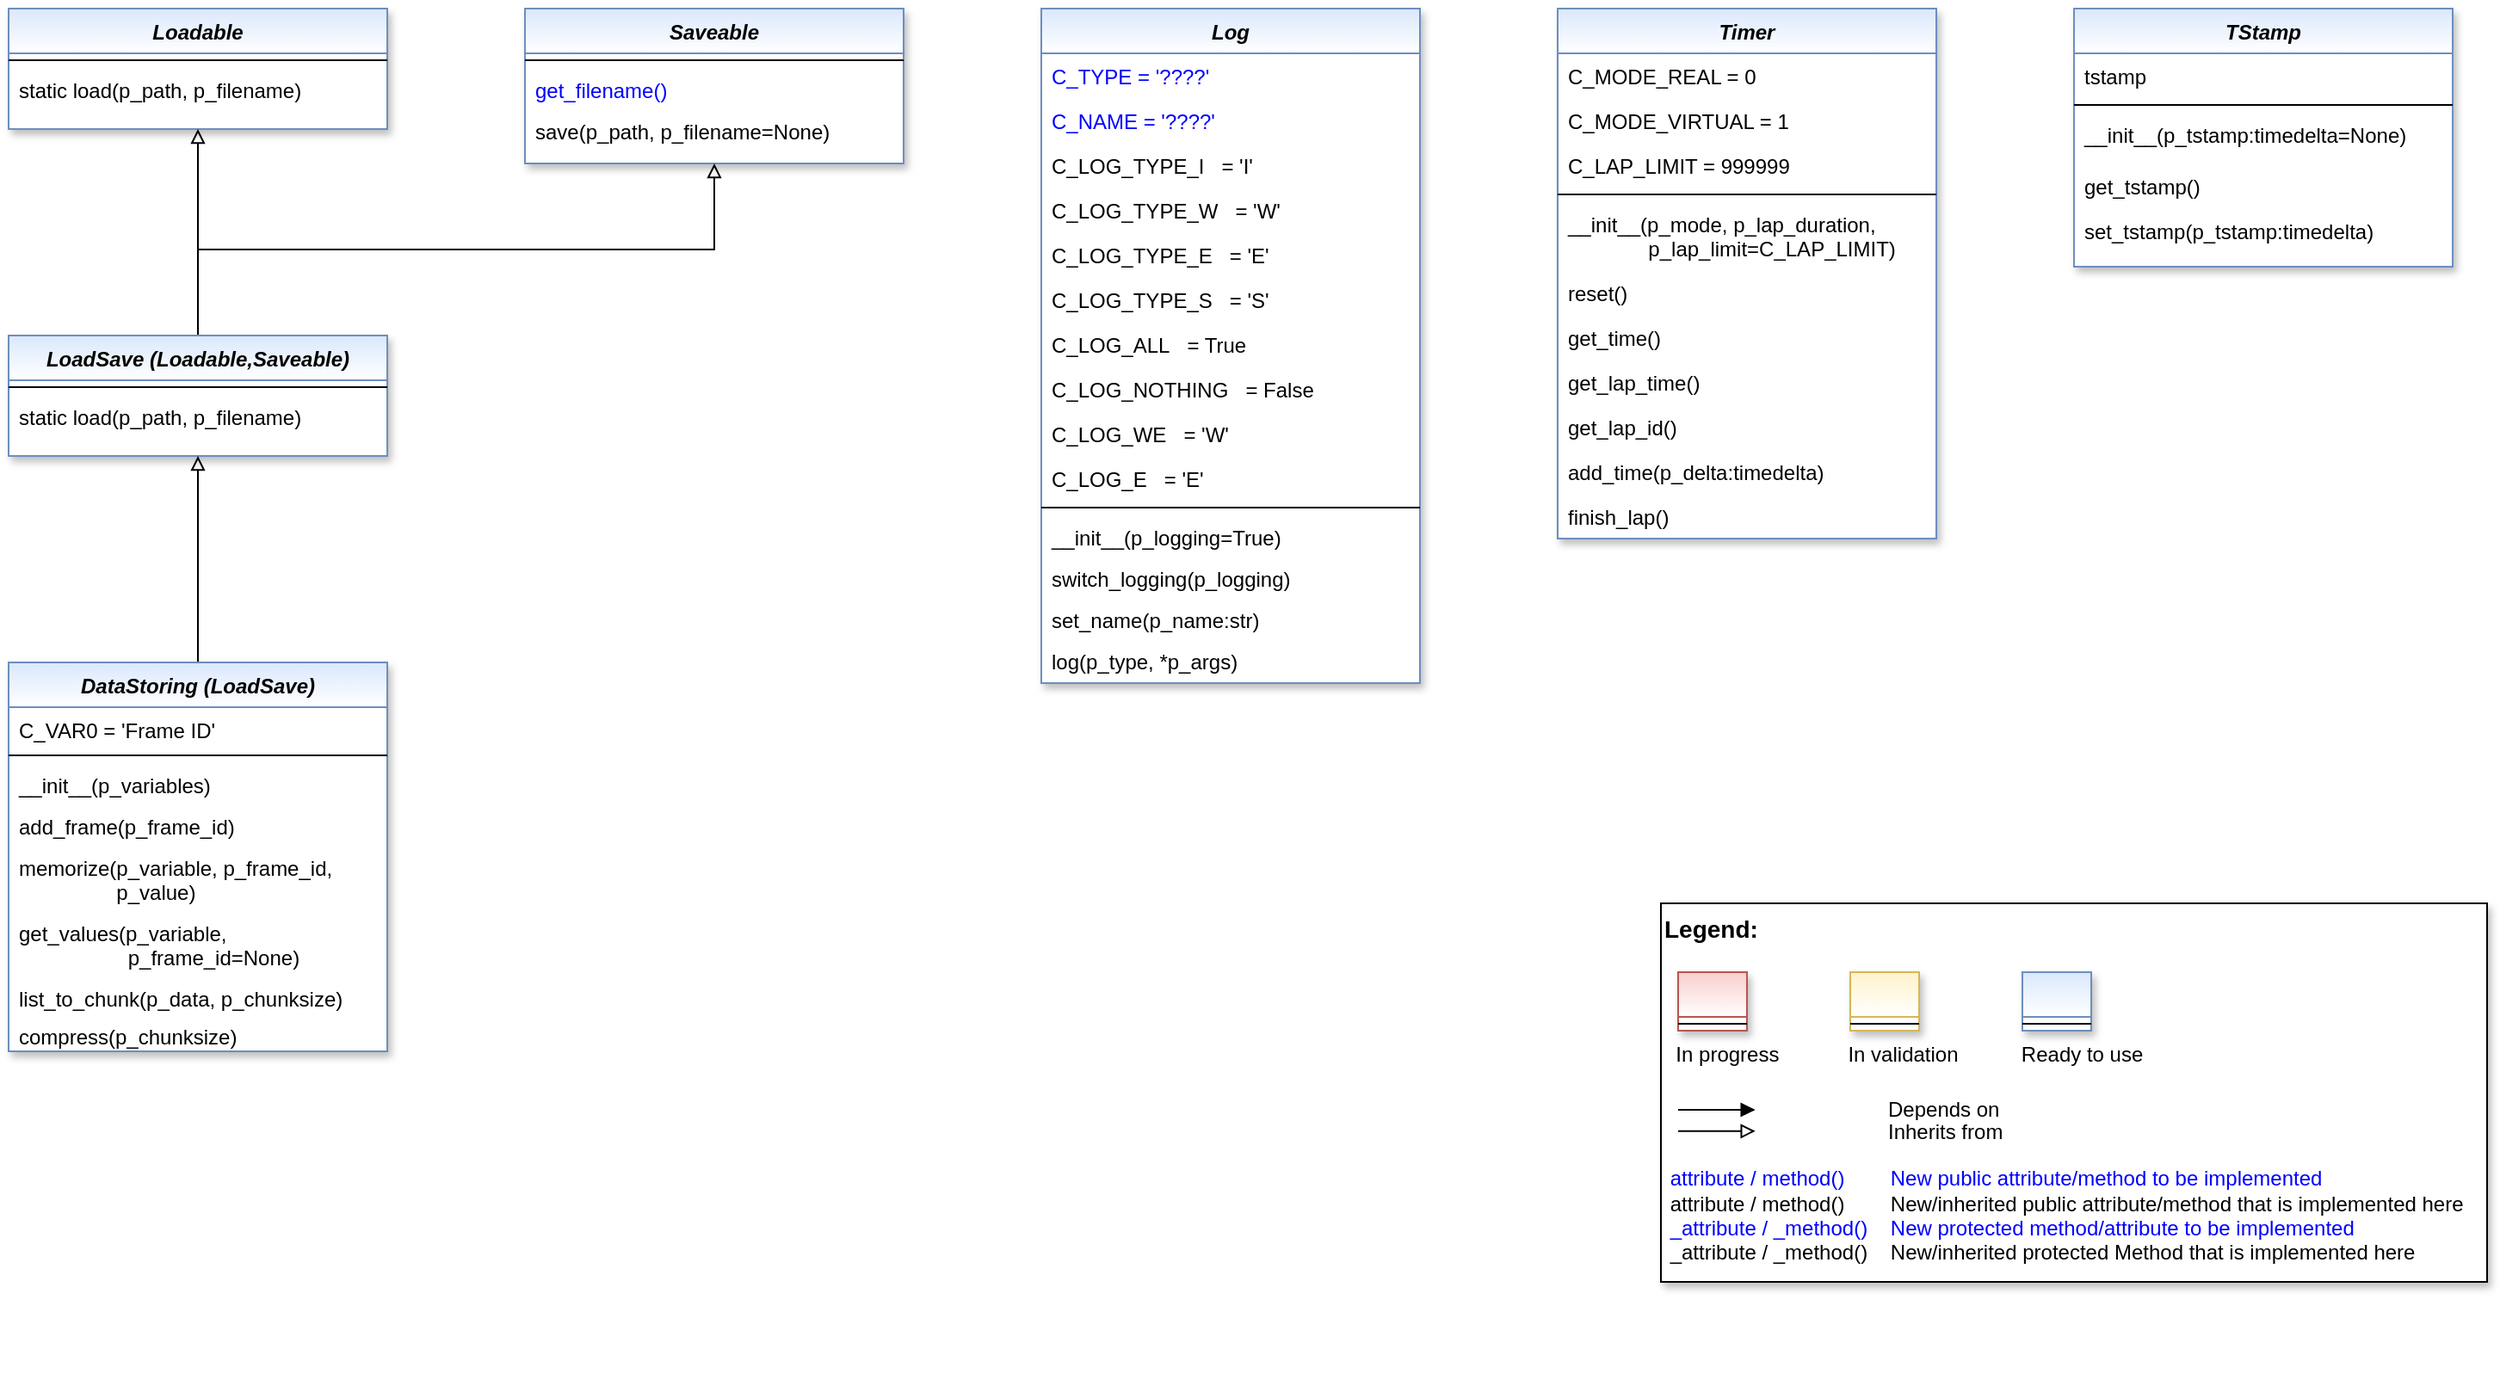 <mxfile version="19.0.3" type="device"><diagram id="C5RBs43oDa-KdzZeNtuy" name="Page-1"><mxGraphModel dx="1102" dy="857" grid="1" gridSize="10" guides="1" tooltips="1" connect="1" arrows="1" fold="1" page="1" pageScale="1" pageWidth="2336" pageHeight="1654" background="none" math="0" shadow="0"><root><mxCell id="WIyWlLk6GJQsqaUBKTNV-0"/><mxCell id="WIyWlLk6GJQsqaUBKTNV-1" parent="WIyWlLk6GJQsqaUBKTNV-0"/><mxCell id="bgMfdcs62GZ-gJ5sxorQ-0" value="Timer" style="swimlane;fontStyle=3;align=center;verticalAlign=top;childLayout=stackLayout;horizontal=1;startSize=26;horizontalStack=0;resizeParent=1;resizeLast=0;collapsible=1;marginBottom=0;rounded=0;shadow=1;strokeWidth=1;fillColor=#dae8fc;strokeColor=#6c8ebf;gradientColor=#FFFFFF;swimlaneFillColor=#FFFFFF;" parent="WIyWlLk6GJQsqaUBKTNV-1" vertex="1"><mxGeometry x="980" y="80" width="220" height="308" as="geometry"><mxRectangle x="230" y="140" width="160" height="26" as="alternateBounds"/></mxGeometry></mxCell><mxCell id="bgMfdcs62GZ-gJ5sxorQ-1" value="C_MODE_REAL = 0" style="text;align=left;verticalAlign=top;spacingLeft=4;spacingRight=4;overflow=hidden;rotatable=0;points=[[0,0.5],[1,0.5]];portConstraint=eastwest;" parent="bgMfdcs62GZ-gJ5sxorQ-0" vertex="1"><mxGeometry y="26" width="220" height="26" as="geometry"/></mxCell><mxCell id="a7D3vBZzGCBZv9gorVLi-0" value="C_MODE_VIRTUAL = 1" style="text;align=left;verticalAlign=top;spacingLeft=4;spacingRight=4;overflow=hidden;rotatable=0;points=[[0,0.5],[1,0.5]];portConstraint=eastwest;" parent="bgMfdcs62GZ-gJ5sxorQ-0" vertex="1"><mxGeometry y="52" width="220" height="26" as="geometry"/></mxCell><mxCell id="a7D3vBZzGCBZv9gorVLi-1" value="C_LAP_LIMIT = 999999" style="text;align=left;verticalAlign=top;spacingLeft=4;spacingRight=4;overflow=hidden;rotatable=0;points=[[0,0.5],[1,0.5]];portConstraint=eastwest;" parent="bgMfdcs62GZ-gJ5sxorQ-0" vertex="1"><mxGeometry y="78" width="220" height="26" as="geometry"/></mxCell><mxCell id="bgMfdcs62GZ-gJ5sxorQ-2" value="" style="line;html=1;strokeWidth=1;align=left;verticalAlign=middle;spacingTop=-1;spacingLeft=3;spacingRight=3;rotatable=0;labelPosition=right;points=[];portConstraint=eastwest;" parent="bgMfdcs62GZ-gJ5sxorQ-0" vertex="1"><mxGeometry y="104" width="220" height="8" as="geometry"/></mxCell><mxCell id="bgMfdcs62GZ-gJ5sxorQ-3" value="__init__(p_mode, p_lap_duration,&#10;              p_lap_limit=C_LAP_LIMIT)" style="text;align=left;verticalAlign=top;spacingLeft=4;spacingRight=4;overflow=hidden;rotatable=0;points=[[0,0.5],[1,0.5]];portConstraint=eastwest;" parent="bgMfdcs62GZ-gJ5sxorQ-0" vertex="1"><mxGeometry y="112" width="220" height="40" as="geometry"/></mxCell><mxCell id="a7D3vBZzGCBZv9gorVLi-2" value="reset()" style="text;align=left;verticalAlign=top;spacingLeft=4;spacingRight=4;overflow=hidden;rotatable=0;points=[[0,0.5],[1,0.5]];portConstraint=eastwest;" parent="bgMfdcs62GZ-gJ5sxorQ-0" vertex="1"><mxGeometry y="152" width="220" height="26" as="geometry"/></mxCell><mxCell id="a7D3vBZzGCBZv9gorVLi-3" value="get_time()" style="text;align=left;verticalAlign=top;spacingLeft=4;spacingRight=4;overflow=hidden;rotatable=0;points=[[0,0.5],[1,0.5]];portConstraint=eastwest;" parent="bgMfdcs62GZ-gJ5sxorQ-0" vertex="1"><mxGeometry y="178" width="220" height="26" as="geometry"/></mxCell><mxCell id="PuHn4NUrcOmfV9xxtkw8-0" value="get_lap_time()" style="text;align=left;verticalAlign=top;spacingLeft=4;spacingRight=4;overflow=hidden;rotatable=0;points=[[0,0.5],[1,0.5]];portConstraint=eastwest;" parent="bgMfdcs62GZ-gJ5sxorQ-0" vertex="1"><mxGeometry y="204" width="220" height="26" as="geometry"/></mxCell><mxCell id="PuHn4NUrcOmfV9xxtkw8-1" value="get_lap_id()" style="text;align=left;verticalAlign=top;spacingLeft=4;spacingRight=4;overflow=hidden;rotatable=0;points=[[0,0.5],[1,0.5]];portConstraint=eastwest;" parent="bgMfdcs62GZ-gJ5sxorQ-0" vertex="1"><mxGeometry y="230" width="220" height="26" as="geometry"/></mxCell><mxCell id="TGkLLcsEz0-7tvpFlWuC-0" value="add_time(p_delta:timedelta)" style="text;align=left;verticalAlign=top;spacingLeft=4;spacingRight=4;overflow=hidden;rotatable=0;points=[[0,0.5],[1,0.5]];portConstraint=eastwest;" parent="bgMfdcs62GZ-gJ5sxorQ-0" vertex="1"><mxGeometry y="256" width="220" height="26" as="geometry"/></mxCell><mxCell id="PuHn4NUrcOmfV9xxtkw8-2" value="finish_lap()" style="text;align=left;verticalAlign=top;spacingLeft=4;spacingRight=4;overflow=hidden;rotatable=0;points=[[0,0.5],[1,0.5]];portConstraint=eastwest;" parent="bgMfdcs62GZ-gJ5sxorQ-0" vertex="1"><mxGeometry y="282" width="220" height="26" as="geometry"/></mxCell><mxCell id="wOOyNorhm0IPKL5RJFF_-0" value="Log" style="swimlane;fontStyle=3;align=center;verticalAlign=top;childLayout=stackLayout;horizontal=1;startSize=26;horizontalStack=0;resizeParent=1;resizeLast=0;collapsible=1;marginBottom=0;rounded=0;shadow=1;strokeWidth=1;fillColor=#dae8fc;strokeColor=#6c8ebf;gradientColor=#FFFFFF;swimlaneFillColor=#FFFFFF;" parent="WIyWlLk6GJQsqaUBKTNV-1" vertex="1"><mxGeometry x="680" y="80" width="220" height="392" as="geometry"><mxRectangle x="230" y="140" width="160" height="26" as="alternateBounds"/></mxGeometry></mxCell><mxCell id="wOOyNorhm0IPKL5RJFF_-1" value="C_TYPE = '????'&#10;" style="text;align=left;verticalAlign=top;spacingLeft=4;spacingRight=4;overflow=hidden;rotatable=0;points=[[0,0.5],[1,0.5]];portConstraint=eastwest;fontColor=#0000FF;" parent="wOOyNorhm0IPKL5RJFF_-0" vertex="1"><mxGeometry y="26" width="220" height="26" as="geometry"/></mxCell><mxCell id="wOOyNorhm0IPKL5RJFF_-4" value="C_NAME = '????'&#10;" style="text;align=left;verticalAlign=top;spacingLeft=4;spacingRight=4;overflow=hidden;rotatable=0;points=[[0,0.5],[1,0.5]];portConstraint=eastwest;fontColor=#0000FF;" parent="wOOyNorhm0IPKL5RJFF_-0" vertex="1"><mxGeometry y="52" width="220" height="26" as="geometry"/></mxCell><mxCell id="Sitd4XUR5ouGdiu0kk2x-0" value="C_LOG_TYPE_I   = 'I'" style="text;align=left;verticalAlign=top;spacingLeft=4;spacingRight=4;overflow=hidden;rotatable=0;points=[[0,0.5],[1,0.5]];portConstraint=eastwest;fontColor=default;" parent="wOOyNorhm0IPKL5RJFF_-0" vertex="1"><mxGeometry y="78" width="220" height="26" as="geometry"/></mxCell><mxCell id="Sitd4XUR5ouGdiu0kk2x-1" value="C_LOG_TYPE_W   = 'W'" style="text;align=left;verticalAlign=top;spacingLeft=4;spacingRight=4;overflow=hidden;rotatable=0;points=[[0,0.5],[1,0.5]];portConstraint=eastwest;fontColor=default;" parent="wOOyNorhm0IPKL5RJFF_-0" vertex="1"><mxGeometry y="104" width="220" height="26" as="geometry"/></mxCell><mxCell id="Sitd4XUR5ouGdiu0kk2x-2" value="C_LOG_TYPE_E   = 'E'" style="text;align=left;verticalAlign=top;spacingLeft=4;spacingRight=4;overflow=hidden;rotatable=0;points=[[0,0.5],[1,0.5]];portConstraint=eastwest;fontColor=default;" parent="wOOyNorhm0IPKL5RJFF_-0" vertex="1"><mxGeometry y="130" width="220" height="26" as="geometry"/></mxCell><mxCell id="Sitd4XUR5ouGdiu0kk2x-3" value="C_LOG_TYPE_S   = 'S'" style="text;align=left;verticalAlign=top;spacingLeft=4;spacingRight=4;overflow=hidden;rotatable=0;points=[[0,0.5],[1,0.5]];portConstraint=eastwest;fontColor=default;" parent="wOOyNorhm0IPKL5RJFF_-0" vertex="1"><mxGeometry y="156" width="220" height="26" as="geometry"/></mxCell><mxCell id="Sitd4XUR5ouGdiu0kk2x-4" value="C_LOG_ALL   = True" style="text;align=left;verticalAlign=top;spacingLeft=4;spacingRight=4;overflow=hidden;rotatable=0;points=[[0,0.5],[1,0.5]];portConstraint=eastwest;fontColor=default;" parent="wOOyNorhm0IPKL5RJFF_-0" vertex="1"><mxGeometry y="182" width="220" height="26" as="geometry"/></mxCell><mxCell id="Sitd4XUR5ouGdiu0kk2x-5" value="C_LOG_NOTHING   = False" style="text;align=left;verticalAlign=top;spacingLeft=4;spacingRight=4;overflow=hidden;rotatable=0;points=[[0,0.5],[1,0.5]];portConstraint=eastwest;fontColor=default;" parent="wOOyNorhm0IPKL5RJFF_-0" vertex="1"><mxGeometry y="208" width="220" height="26" as="geometry"/></mxCell><mxCell id="Sitd4XUR5ouGdiu0kk2x-6" value="C_LOG_WE   = 'W'" style="text;align=left;verticalAlign=top;spacingLeft=4;spacingRight=4;overflow=hidden;rotatable=0;points=[[0,0.5],[1,0.5]];portConstraint=eastwest;fontColor=default;" parent="wOOyNorhm0IPKL5RJFF_-0" vertex="1"><mxGeometry y="234" width="220" height="26" as="geometry"/></mxCell><mxCell id="Sitd4XUR5ouGdiu0kk2x-7" value="C_LOG_E   = 'E'" style="text;align=left;verticalAlign=top;spacingLeft=4;spacingRight=4;overflow=hidden;rotatable=0;points=[[0,0.5],[1,0.5]];portConstraint=eastwest;fontColor=default;" parent="wOOyNorhm0IPKL5RJFF_-0" vertex="1"><mxGeometry y="260" width="220" height="26" as="geometry"/></mxCell><mxCell id="wOOyNorhm0IPKL5RJFF_-2" value="" style="line;html=1;strokeWidth=1;align=left;verticalAlign=middle;spacingTop=-1;spacingLeft=3;spacingRight=3;rotatable=0;labelPosition=right;points=[];portConstraint=eastwest;" parent="wOOyNorhm0IPKL5RJFF_-0" vertex="1"><mxGeometry y="286" width="220" height="8" as="geometry"/></mxCell><mxCell id="wOOyNorhm0IPKL5RJFF_-3" value="__init__(p_logging=True)" style="text;align=left;verticalAlign=top;spacingLeft=4;spacingRight=4;overflow=hidden;rotatable=0;points=[[0,0.5],[1,0.5]];portConstraint=eastwest;" parent="wOOyNorhm0IPKL5RJFF_-0" vertex="1"><mxGeometry y="294" width="220" height="24" as="geometry"/></mxCell><mxCell id="wOOyNorhm0IPKL5RJFF_-5" value="switch_logging(p_logging)" style="text;align=left;verticalAlign=top;spacingLeft=4;spacingRight=4;overflow=hidden;rotatable=0;points=[[0,0.5],[1,0.5]];portConstraint=eastwest;" parent="wOOyNorhm0IPKL5RJFF_-0" vertex="1"><mxGeometry y="318" width="220" height="24" as="geometry"/></mxCell><mxCell id="5YyYM9NK3f8UlfanujHQ-0" value="set_name(p_name:str)" style="text;align=left;verticalAlign=top;spacingLeft=4;spacingRight=4;overflow=hidden;rotatable=0;points=[[0,0.5],[1,0.5]];portConstraint=eastwest;" parent="wOOyNorhm0IPKL5RJFF_-0" vertex="1"><mxGeometry y="342" width="220" height="24" as="geometry"/></mxCell><mxCell id="wOOyNorhm0IPKL5RJFF_-7" value="log(p_type, *p_args)" style="text;align=left;verticalAlign=top;spacingLeft=4;spacingRight=4;overflow=hidden;rotatable=0;points=[[0,0.5],[1,0.5]];portConstraint=eastwest;" parent="wOOyNorhm0IPKL5RJFF_-0" vertex="1"><mxGeometry y="366" width="220" height="26" as="geometry"/></mxCell><mxCell id="wOOyNorhm0IPKL5RJFF_-8" value="Saveable" style="swimlane;fontStyle=3;align=center;verticalAlign=top;childLayout=stackLayout;horizontal=1;startSize=26;horizontalStack=0;resizeParent=1;resizeLast=0;collapsible=1;marginBottom=0;rounded=0;shadow=1;strokeWidth=1;fillColor=#dae8fc;strokeColor=#6c8ebf;gradientColor=#FFFFFF;swimlaneFillColor=#FFFFFF;" parent="WIyWlLk6GJQsqaUBKTNV-1" vertex="1"><mxGeometry x="380" y="80" width="220" height="90" as="geometry"><mxRectangle x="230" y="140" width="160" height="26" as="alternateBounds"/></mxGeometry></mxCell><mxCell id="wOOyNorhm0IPKL5RJFF_-11" value="" style="line;html=1;strokeWidth=1;align=left;verticalAlign=middle;spacingTop=-1;spacingLeft=3;spacingRight=3;rotatable=0;labelPosition=right;points=[];portConstraint=eastwest;" parent="wOOyNorhm0IPKL5RJFF_-8" vertex="1"><mxGeometry y="26" width="220" height="8" as="geometry"/></mxCell><mxCell id="wOOyNorhm0IPKL5RJFF_-13" value="get_filename()" style="text;align=left;verticalAlign=top;spacingLeft=4;spacingRight=4;overflow=hidden;rotatable=0;points=[[0,0.5],[1,0.5]];portConstraint=eastwest;fontColor=#0000FF;" parent="wOOyNorhm0IPKL5RJFF_-8" vertex="1"><mxGeometry y="34" width="220" height="24" as="geometry"/></mxCell><mxCell id="wOOyNorhm0IPKL5RJFF_-15" value="save(p_path, p_filename=None)" style="text;align=left;verticalAlign=top;spacingLeft=4;spacingRight=4;overflow=hidden;rotatable=0;points=[[0,0.5],[1,0.5]];portConstraint=eastwest;" parent="wOOyNorhm0IPKL5RJFF_-8" vertex="1"><mxGeometry y="58" width="220" height="24" as="geometry"/></mxCell><mxCell id="huwpeFCsxoTQQdfWVsrF-0" value="TStamp" style="swimlane;fontStyle=3;align=center;verticalAlign=top;childLayout=stackLayout;horizontal=1;startSize=26;horizontalStack=0;resizeParent=1;resizeLast=0;collapsible=1;marginBottom=0;rounded=0;shadow=1;strokeWidth=1;fillColor=#dae8fc;strokeColor=#6c8ebf;gradientColor=#FFFFFF;swimlaneFillColor=#FFFFFF;" parent="WIyWlLk6GJQsqaUBKTNV-1" vertex="1"><mxGeometry x="1280" y="80" width="220" height="150" as="geometry"><mxRectangle x="230" y="140" width="160" height="26" as="alternateBounds"/></mxGeometry></mxCell><mxCell id="huwpeFCsxoTQQdfWVsrF-1" value="tstamp" style="text;align=left;verticalAlign=top;spacingLeft=4;spacingRight=4;overflow=hidden;rotatable=0;points=[[0,0.5],[1,0.5]];portConstraint=eastwest;" parent="huwpeFCsxoTQQdfWVsrF-0" vertex="1"><mxGeometry y="26" width="220" height="26" as="geometry"/></mxCell><mxCell id="huwpeFCsxoTQQdfWVsrF-4" value="" style="line;html=1;strokeWidth=1;align=left;verticalAlign=middle;spacingTop=-1;spacingLeft=3;spacingRight=3;rotatable=0;labelPosition=right;points=[];portConstraint=eastwest;" parent="huwpeFCsxoTQQdfWVsrF-0" vertex="1"><mxGeometry y="52" width="220" height="8" as="geometry"/></mxCell><mxCell id="huwpeFCsxoTQQdfWVsrF-5" value="__init__(p_tstamp:timedelta=None)" style="text;align=left;verticalAlign=top;spacingLeft=4;spacingRight=4;overflow=hidden;rotatable=0;points=[[0,0.5],[1,0.5]];portConstraint=eastwest;" parent="huwpeFCsxoTQQdfWVsrF-0" vertex="1"><mxGeometry y="60" width="220" height="30" as="geometry"/></mxCell><mxCell id="huwpeFCsxoTQQdfWVsrF-6" value="get_tstamp()" style="text;align=left;verticalAlign=top;spacingLeft=4;spacingRight=4;overflow=hidden;rotatable=0;points=[[0,0.5],[1,0.5]];portConstraint=eastwest;" parent="huwpeFCsxoTQQdfWVsrF-0" vertex="1"><mxGeometry y="90" width="220" height="26" as="geometry"/></mxCell><mxCell id="huwpeFCsxoTQQdfWVsrF-7" value="set_tstamp(p_tstamp:timedelta)" style="text;align=left;verticalAlign=top;spacingLeft=4;spacingRight=4;overflow=hidden;rotatable=0;points=[[0,0.5],[1,0.5]];portConstraint=eastwest;" parent="huwpeFCsxoTQQdfWVsrF-0" vertex="1"><mxGeometry y="116" width="220" height="26" as="geometry"/></mxCell><mxCell id="ZXzUqIAL4igxPkpYoOi9-0" value="Loadable" style="swimlane;fontStyle=3;align=center;verticalAlign=top;childLayout=stackLayout;horizontal=1;startSize=26;horizontalStack=0;resizeParent=1;resizeLast=0;collapsible=1;marginBottom=0;rounded=0;shadow=1;strokeWidth=1;fillColor=#dae8fc;strokeColor=#6c8ebf;gradientColor=#FFFFFF;swimlaneFillColor=#FFFFFF;" parent="WIyWlLk6GJQsqaUBKTNV-1" vertex="1"><mxGeometry x="80" y="80" width="220" height="70" as="geometry"><mxRectangle x="230" y="140" width="160" height="26" as="alternateBounds"/></mxGeometry></mxCell><mxCell id="ZXzUqIAL4igxPkpYoOi9-1" value="" style="line;html=1;strokeWidth=1;align=left;verticalAlign=middle;spacingTop=-1;spacingLeft=3;spacingRight=3;rotatable=0;labelPosition=right;points=[];portConstraint=eastwest;" parent="ZXzUqIAL4igxPkpYoOi9-0" vertex="1"><mxGeometry y="26" width="220" height="8" as="geometry"/></mxCell><mxCell id="ZXzUqIAL4igxPkpYoOi9-3" value="static load(p_path, p_filename)" style="text;align=left;verticalAlign=top;spacingLeft=4;spacingRight=4;overflow=hidden;rotatable=0;points=[[0,0.5],[1,0.5]];portConstraint=eastwest;" parent="ZXzUqIAL4igxPkpYoOi9-0" vertex="1"><mxGeometry y="34" width="220" height="24" as="geometry"/></mxCell><mxCell id="ZXzUqIAL4igxPkpYoOi9-8" style="edgeStyle=orthogonalEdgeStyle;rounded=0;orthogonalLoop=1;jettySize=auto;html=1;entryX=0.5;entryY=1;entryDx=0;entryDy=0;fontColor=#000000;endArrow=block;endFill=0;" parent="WIyWlLk6GJQsqaUBKTNV-1" source="ZXzUqIAL4igxPkpYoOi9-5" target="ZXzUqIAL4igxPkpYoOi9-0" edge="1"><mxGeometry relative="1" as="geometry"/></mxCell><mxCell id="ZXzUqIAL4igxPkpYoOi9-9" style="edgeStyle=orthogonalEdgeStyle;rounded=0;orthogonalLoop=1;jettySize=auto;html=1;entryX=0.5;entryY=1;entryDx=0;entryDy=0;fontColor=#000000;endArrow=block;endFill=0;exitX=0.5;exitY=0;exitDx=0;exitDy=0;" parent="WIyWlLk6GJQsqaUBKTNV-1" source="ZXzUqIAL4igxPkpYoOi9-5" target="wOOyNorhm0IPKL5RJFF_-8" edge="1"><mxGeometry relative="1" as="geometry"/></mxCell><mxCell id="ZXzUqIAL4igxPkpYoOi9-5" value="LoadSave (Loadable,Saveable)" style="swimlane;fontStyle=3;align=center;verticalAlign=top;childLayout=stackLayout;horizontal=1;startSize=26;horizontalStack=0;resizeParent=1;resizeLast=0;collapsible=1;marginBottom=0;rounded=0;shadow=1;strokeWidth=1;fillColor=#dae8fc;strokeColor=#6c8ebf;gradientColor=#FFFFFF;swimlaneFillColor=#FFFFFF;" parent="WIyWlLk6GJQsqaUBKTNV-1" vertex="1"><mxGeometry x="80" y="270" width="220" height="70" as="geometry"><mxRectangle x="230" y="140" width="160" height="26" as="alternateBounds"/></mxGeometry></mxCell><mxCell id="ZXzUqIAL4igxPkpYoOi9-6" value="" style="line;html=1;strokeWidth=1;align=left;verticalAlign=middle;spacingTop=-1;spacingLeft=3;spacingRight=3;rotatable=0;labelPosition=right;points=[];portConstraint=eastwest;" parent="ZXzUqIAL4igxPkpYoOi9-5" vertex="1"><mxGeometry y="26" width="220" height="8" as="geometry"/></mxCell><mxCell id="ZXzUqIAL4igxPkpYoOi9-7" value="static load(p_path, p_filename)" style="text;align=left;verticalAlign=top;spacingLeft=4;spacingRight=4;overflow=hidden;rotatable=0;points=[[0,0.5],[1,0.5]];portConstraint=eastwest;" parent="ZXzUqIAL4igxPkpYoOi9-5" vertex="1"><mxGeometry y="34" width="220" height="24" as="geometry"/></mxCell><mxCell id="ZXzUqIAL4igxPkpYoOi9-13" style="edgeStyle=orthogonalEdgeStyle;rounded=0;orthogonalLoop=1;jettySize=auto;html=1;entryX=0.5;entryY=1;entryDx=0;entryDy=0;fontColor=#000000;endArrow=block;endFill=0;" parent="WIyWlLk6GJQsqaUBKTNV-1" source="ZXzUqIAL4igxPkpYoOi9-10" target="ZXzUqIAL4igxPkpYoOi9-5" edge="1"><mxGeometry relative="1" as="geometry"/></mxCell><mxCell id="ZXzUqIAL4igxPkpYoOi9-10" value="DataStoring (LoadSave)" style="swimlane;fontStyle=3;align=center;verticalAlign=top;childLayout=stackLayout;horizontal=1;startSize=26;horizontalStack=0;resizeParent=1;resizeLast=0;collapsible=1;marginBottom=0;rounded=0;shadow=1;strokeWidth=1;fillColor=#dae8fc;strokeColor=#6c8ebf;gradientColor=#FFFFFF;swimlaneFillColor=#FFFFFF;" parent="WIyWlLk6GJQsqaUBKTNV-1" vertex="1"><mxGeometry x="80" y="460" width="220" height="226" as="geometry"><mxRectangle x="230" y="140" width="160" height="26" as="alternateBounds"/></mxGeometry></mxCell><mxCell id="o4xzLmoHe5UOwdrTp5sr-0" value="C_VAR0 = 'Frame ID'" style="text;align=left;verticalAlign=top;spacingLeft=4;spacingRight=4;overflow=hidden;rotatable=0;points=[[0,0.5],[1,0.5]];portConstraint=eastwest;" parent="ZXzUqIAL4igxPkpYoOi9-10" vertex="1"><mxGeometry y="26" width="220" height="24" as="geometry"/></mxCell><mxCell id="ZXzUqIAL4igxPkpYoOi9-11" value="" style="line;html=1;strokeWidth=1;align=left;verticalAlign=middle;spacingTop=-1;spacingLeft=3;spacingRight=3;rotatable=0;labelPosition=right;points=[];portConstraint=eastwest;" parent="ZXzUqIAL4igxPkpYoOi9-10" vertex="1"><mxGeometry y="50" width="220" height="8" as="geometry"/></mxCell><mxCell id="ZXzUqIAL4igxPkpYoOi9-12" value="__init__(p_variables)" style="text;align=left;verticalAlign=top;spacingLeft=4;spacingRight=4;overflow=hidden;rotatable=0;points=[[0,0.5],[1,0.5]];portConstraint=eastwest;" parent="ZXzUqIAL4igxPkpYoOi9-10" vertex="1"><mxGeometry y="58" width="220" height="24" as="geometry"/></mxCell><mxCell id="ZXzUqIAL4igxPkpYoOi9-14" value="add_frame(p_frame_id)" style="text;align=left;verticalAlign=top;spacingLeft=4;spacingRight=4;overflow=hidden;rotatable=0;points=[[0,0.5],[1,0.5]];portConstraint=eastwest;" parent="ZXzUqIAL4igxPkpYoOi9-10" vertex="1"><mxGeometry y="82" width="220" height="24" as="geometry"/></mxCell><mxCell id="ZXzUqIAL4igxPkpYoOi9-15" value="memorize(p_variable, p_frame_id,&#10;                 p_value) " style="text;align=left;verticalAlign=top;spacingLeft=4;spacingRight=4;overflow=hidden;rotatable=0;points=[[0,0.5],[1,0.5]];portConstraint=eastwest;" parent="ZXzUqIAL4igxPkpYoOi9-10" vertex="1"><mxGeometry y="106" width="220" height="38" as="geometry"/></mxCell><mxCell id="ZXzUqIAL4igxPkpYoOi9-16" value="get_values(p_variable, &#10;                   p_frame_id=None)" style="text;align=left;verticalAlign=top;spacingLeft=4;spacingRight=4;overflow=hidden;rotatable=0;points=[[0,0.5],[1,0.5]];portConstraint=eastwest;" parent="ZXzUqIAL4igxPkpYoOi9-10" vertex="1"><mxGeometry y="144" width="220" height="38" as="geometry"/></mxCell><mxCell id="ZXzUqIAL4igxPkpYoOi9-17" value="list_to_chunk(p_data, p_chunksize)" style="text;align=left;verticalAlign=top;spacingLeft=4;spacingRight=4;overflow=hidden;rotatable=0;points=[[0,0.5],[1,0.5]];portConstraint=eastwest;" parent="ZXzUqIAL4igxPkpYoOi9-10" vertex="1"><mxGeometry y="182" width="220" height="22" as="geometry"/></mxCell><mxCell id="ZXzUqIAL4igxPkpYoOi9-18" value="compress(p_chunksize)" style="text;align=left;verticalAlign=top;spacingLeft=4;spacingRight=4;overflow=hidden;rotatable=0;points=[[0,0.5],[1,0.5]];portConstraint=eastwest;" parent="ZXzUqIAL4igxPkpYoOi9-10" vertex="1"><mxGeometry y="204" width="220" height="22" as="geometry"/></mxCell><mxCell id="Sitd4XUR5ouGdiu0kk2x-8" value="" style="group" parent="WIyWlLk6GJQsqaUBKTNV-1" vertex="1" connectable="0"><mxGeometry x="1040" y="600" width="480" height="220" as="geometry"/></mxCell><mxCell id="Sitd4XUR5ouGdiu0kk2x-9" value="&lt;font color=&quot;#000000&quot; size=&quot;1&quot;&gt;&lt;b style=&quot;font-size: 14px&quot;&gt;Legend:&lt;br&gt;&lt;/b&gt;&lt;/font&gt;&lt;br&gt;&lt;br&gt;&lt;br&gt;&lt;font color=&quot;#0000ff&quot; style=&quot;font-size: 6px&quot;&gt;&lt;br&gt;&lt;/font&gt;&lt;span style=&quot;color: rgb(0 , 0 , 0)&quot;&gt;&lt;font style=&quot;font-size: 4px&quot;&gt;&amp;nbsp; &amp;nbsp;&lt;/font&gt;&amp;nbsp;In progress&amp;nbsp; &amp;nbsp; &amp;nbsp; &amp;nbsp; &amp;nbsp; &amp;nbsp; In validation&amp;nbsp; &amp;nbsp; &amp;nbsp; &amp;nbsp; &amp;nbsp; &amp;nbsp;Ready to use&lt;/span&gt;&lt;font color=&quot;#000000&quot;&gt;&amp;nbsp;&lt;br&gt;&lt;/font&gt;&lt;font color=&quot;#0000ff&quot;&gt;&lt;br&gt;&lt;br&gt;&lt;br&gt;&lt;br&gt;&amp;nbsp;attribute / method()&amp;nbsp; &amp;nbsp; &amp;nbsp; &amp;nbsp; New public attribute/method to be implemented&lt;/font&gt;&lt;br&gt;&lt;font color=&quot;#000000&quot;&gt;&amp;nbsp;&lt;/font&gt;&lt;font color=&quot;#000000&quot;&gt;attribute / method()&lt;span&gt;&#9;&lt;/span&gt;&amp;nbsp; &amp;nbsp; &amp;nbsp; &amp;nbsp;New/inherited public attribute/method that is implemented here&lt;br&gt;&lt;/font&gt;&lt;font color=&quot;#0000ff&quot;&gt;&amp;nbsp;_attribute /&amp;nbsp;&lt;/font&gt;&lt;font color=&quot;#0000ff&quot;&gt;_method()&amp;nbsp; &amp;nbsp; New protected method/attribute to be implemented&lt;/font&gt;&lt;br&gt;&lt;font color=&quot;#000000&quot;&gt;&amp;nbsp;_attribute / _method()&amp;nbsp; &amp;nbsp; New/inherited protected Method that is implemented here&lt;br&gt;&lt;/font&gt;&lt;font color=&quot;#000000&quot;&gt;&lt;br&gt;&lt;br&gt;&lt;br&gt;&lt;br&gt;&lt;br&gt;&lt;/font&gt;" style="text;html=1;align=left;verticalAlign=top;whiteSpace=wrap;rounded=0;fontColor=#006600;strokeColor=#000000;shadow=1;fillColor=#ffffff;" parent="Sitd4XUR5ouGdiu0kk2x-8" vertex="1"><mxGeometry width="480" height="220" as="geometry"/></mxCell><mxCell id="Sitd4XUR5ouGdiu0kk2x-10" value="Depends on" style="endArrow=block;html=1;labelPosition=right;verticalLabelPosition=middle;align=left;verticalAlign=middle;endFill=1;fontSize=12;" parent="Sitd4XUR5ouGdiu0kk2x-8" edge="1"><mxGeometry x="-1590" y="-2180" width="50" height="50" as="geometry"><mxPoint x="10.0" y="120.003" as="sourcePoint"/><mxPoint x="54.848" y="120.003" as="targetPoint"/><mxPoint x="98" as="offset"/><Array as="points"><mxPoint x="30" y="120"/></Array></mxGeometry></mxCell><mxCell id="Sitd4XUR5ouGdiu0kk2x-11" value="Inherits from" style="endArrow=block;html=1;labelPosition=right;verticalLabelPosition=middle;align=left;verticalAlign=middle;endFill=0;fontSize=12;" parent="Sitd4XUR5ouGdiu0kk2x-8" edge="1"><mxGeometry x="-1590" y="-2180" width="50" height="50" as="geometry"><mxPoint x="10.0" y="132.385" as="sourcePoint"/><mxPoint x="54.848" y="132.385" as="targetPoint"/><mxPoint x="98" y="1" as="offset"/></mxGeometry></mxCell><mxCell id="Sitd4XUR5ouGdiu0kk2x-12" value="" style="swimlane;fontStyle=3;align=center;verticalAlign=top;childLayout=stackLayout;horizontal=1;startSize=26;horizontalStack=0;resizeParent=1;resizeLast=0;collapsible=1;marginBottom=0;rounded=0;shadow=1;strokeWidth=1;fillColor=#f8cecc;strokeColor=#b85450;gradientColor=#ffffff;swimlaneFillColor=#ffffff;" parent="Sitd4XUR5ouGdiu0kk2x-8" vertex="1"><mxGeometry x="10" y="40" width="40" height="34" as="geometry"><mxRectangle x="230" y="140" width="160" height="26" as="alternateBounds"/></mxGeometry></mxCell><mxCell id="Sitd4XUR5ouGdiu0kk2x-13" value="" style="line;html=1;strokeWidth=1;align=left;verticalAlign=middle;spacingTop=-1;spacingLeft=3;spacingRight=3;rotatable=0;labelPosition=right;points=[];portConstraint=eastwest;" parent="Sitd4XUR5ouGdiu0kk2x-12" vertex="1"><mxGeometry y="26" width="40" height="8" as="geometry"/></mxCell><mxCell id="Sitd4XUR5ouGdiu0kk2x-14" value="" style="swimlane;fontStyle=3;align=center;verticalAlign=top;childLayout=stackLayout;horizontal=1;startSize=26;horizontalStack=0;resizeParent=1;resizeLast=0;collapsible=1;marginBottom=0;rounded=0;shadow=1;strokeWidth=1;fillColor=#fff2cc;strokeColor=#d6b656;gradientColor=#ffffff;swimlaneFillColor=#ffffff;" parent="Sitd4XUR5ouGdiu0kk2x-8" vertex="1"><mxGeometry x="110" y="40" width="40" height="34" as="geometry"><mxRectangle x="230" y="140" width="160" height="26" as="alternateBounds"/></mxGeometry></mxCell><mxCell id="Sitd4XUR5ouGdiu0kk2x-15" value="" style="line;html=1;strokeWidth=1;align=left;verticalAlign=middle;spacingTop=-1;spacingLeft=3;spacingRight=3;rotatable=0;labelPosition=right;points=[];portConstraint=eastwest;" parent="Sitd4XUR5ouGdiu0kk2x-14" vertex="1"><mxGeometry y="26" width="40" height="8" as="geometry"/></mxCell><mxCell id="Sitd4XUR5ouGdiu0kk2x-16" value="" style="swimlane;fontStyle=3;align=center;verticalAlign=top;childLayout=stackLayout;horizontal=1;startSize=26;horizontalStack=0;resizeParent=1;resizeLast=0;collapsible=1;marginBottom=0;rounded=0;shadow=1;strokeWidth=1;fillColor=#dae8fc;strokeColor=#6c8ebf;gradientColor=#ffffff;swimlaneFillColor=#ffffff;" parent="Sitd4XUR5ouGdiu0kk2x-8" vertex="1"><mxGeometry x="210" y="40" width="40" height="34" as="geometry"><mxRectangle x="230" y="140" width="160" height="26" as="alternateBounds"/></mxGeometry></mxCell><mxCell id="Sitd4XUR5ouGdiu0kk2x-17" value="" style="line;html=1;strokeWidth=1;align=left;verticalAlign=middle;spacingTop=-1;spacingLeft=3;spacingRight=3;rotatable=0;labelPosition=right;points=[];portConstraint=eastwest;" parent="Sitd4XUR5ouGdiu0kk2x-16" vertex="1"><mxGeometry y="26" width="40" height="8" as="geometry"/></mxCell></root></mxGraphModel></diagram></mxfile>